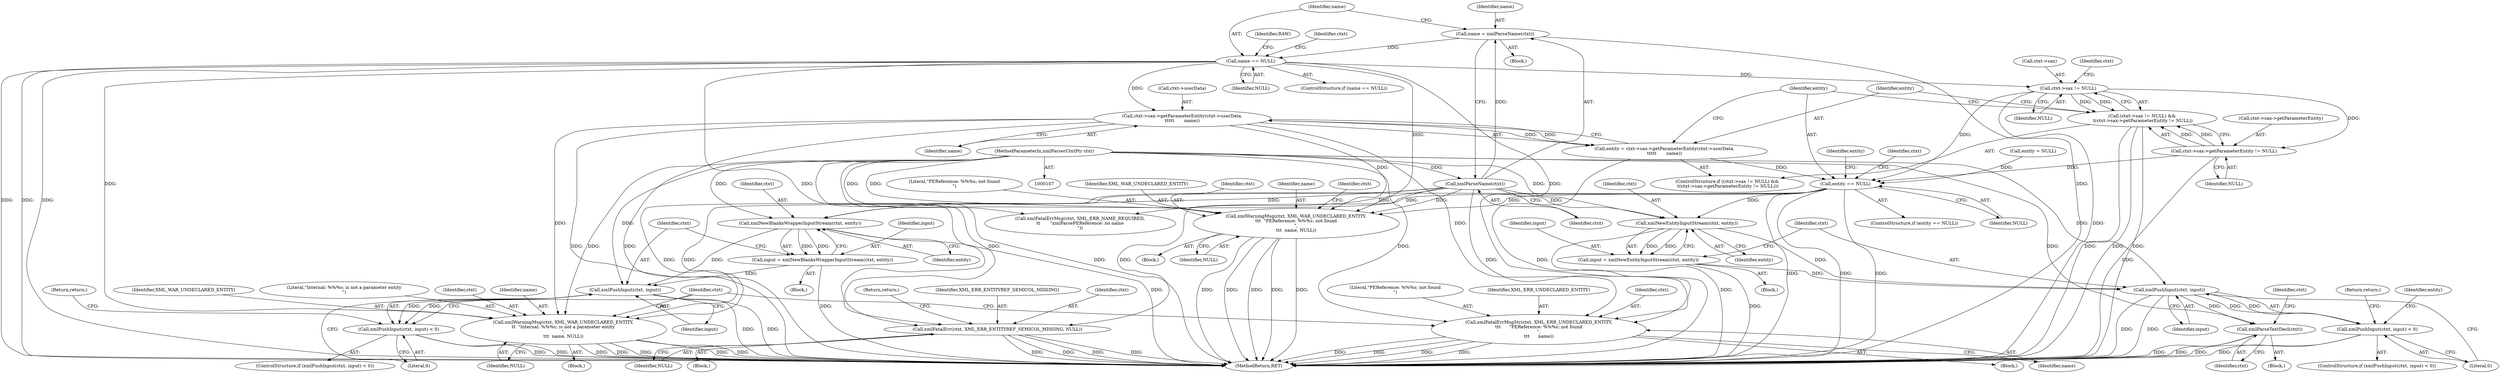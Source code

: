digraph "1_Chrome_d0947db40187f4708c58e64cbd6013faf9eddeed_29@pointer" {
"1000127" [label="(Call,name == NULL)"];
"1000122" [label="(Call,name = xmlParseName(ctxt))"];
"1000124" [label="(Call,xmlParseName(ctxt))"];
"1000108" [label="(MethodParameterIn,xmlParserCtxtPtr ctxt)"];
"1000141" [label="(Call,xmlFatalErr(ctxt, XML_ERR_ENTITYREF_SEMICOL_MISSING, NULL))"];
"1000153" [label="(Call,ctxt->sax != NULL)"];
"1000152" [label="(Call,(ctxt->sax != NULL) &&\n \t(ctxt->sax->getParameterEntity != NULL))"];
"1000158" [label="(Call,ctxt->sax->getParameterEntity != NULL)"];
"1000173" [label="(Call,entity == NULL)"];
"1000203" [label="(Call,xmlWarningMsg(ctxt, XML_WAR_UNDECLARED_ENTITY,\n\t\t\t  \"PEReference: %%%s; not found\n\",\n\t\t\t  name, NULL))"];
"1000229" [label="(Call,xmlWarningMsg(ctxt, XML_WAR_UNDECLARED_ENTITY,\n\t\t  \"Internal: %%%s; is not a parameter entity\n\",\n\t\t\t  name, NULL))"];
"1000247" [label="(Call,xmlNewBlanksWrapperInputStream(ctxt, entity))"];
"1000245" [label="(Call,input = xmlNewBlanksWrapperInputStream(ctxt, entity))"];
"1000252" [label="(Call,xmlPushInput(ctxt, input))"];
"1000251" [label="(Call,xmlPushInput(ctxt, input) < 0)"];
"1000261" [label="(Call,xmlNewEntityInputStream(ctxt, entity))"];
"1000259" [label="(Call,input = xmlNewEntityInputStream(ctxt, entity))"];
"1000266" [label="(Call,xmlPushInput(ctxt, input))"];
"1000265" [label="(Call,xmlPushInput(ctxt, input) < 0)"];
"1000290" [label="(Call,xmlParseTextDecl(ctxt))"];
"1000167" [label="(Call,ctxt->sax->getParameterEntity(ctxt->userData,\n\t\t\t\t\t       name))"];
"1000165" [label="(Call,entity = ctxt->sax->getParameterEntity(ctxt->userData,\n\t\t\t\t\t       name))"];
"1000196" [label="(Call,xmlFatalErrMsgStr(ctxt, XML_ERR_UNDECLARED_ENTITY,\n\t\t\t      \"PEReference: %%%s; not found\n\",\n\t\t\t      name))"];
"1000253" [label="(Identifier,ctxt)"];
"1000129" [label="(Identifier,NULL)"];
"1000211" [label="(Identifier,ctxt)"];
"1000246" [label="(Identifier,input)"];
"1000264" [label="(ControlStructure,if (xmlPushInput(ctxt, input) < 0))"];
"1000251" [label="(Call,xmlPushInput(ctxt, input) < 0)"];
"1000202" [label="(Block,)"];
"1000208" [label="(Identifier,NULL)"];
"1000132" [label="(Identifier,ctxt)"];
"1000167" [label="(Call,ctxt->sax->getParameterEntity(ctxt->userData,\n\t\t\t\t\t       name))"];
"1000263" [label="(Identifier,entity)"];
"1000289" [label="(Block,)"];
"1000270" [label="(Return,return;)"];
"1000126" [label="(ControlStructure,if (name == NULL))"];
"1000174" [label="(Identifier,entity)"];
"1000124" [label="(Call,xmlParseName(ctxt))"];
"1000128" [label="(Identifier,name)"];
"1000231" [label="(Identifier,XML_WAR_UNDECLARED_ENTITY)"];
"1000138" [label="(Identifier,RAW)"];
"1000112" [label="(Call,entity = NULL)"];
"1000250" [label="(ControlStructure,if (xmlPushInput(ctxt, input) < 0))"];
"1000195" [label="(Block,)"];
"1000290" [label="(Call,xmlParseTextDecl(ctxt))"];
"1000154" [label="(Call,ctxt->sax)"];
"1000151" [label="(ControlStructure,if ((ctxt->sax != NULL) &&\n \t(ctxt->sax->getParameterEntity != NULL)))"];
"1000142" [label="(Identifier,ctxt)"];
"1000291" [label="(Identifier,ctxt)"];
"1000269" [label="(Literal,0)"];
"1000172" [label="(ControlStructure,if (entity == NULL))"];
"1000125" [label="(Identifier,ctxt)"];
"1000173" [label="(Call,entity == NULL)"];
"1000206" [label="(Literal,\"PEReference: %%%s; not found\n\")"];
"1000166" [label="(Identifier,entity)"];
"1000123" [label="(Identifier,name)"];
"1000248" [label="(Identifier,ctxt)"];
"1000109" [label="(Block,)"];
"1000259" [label="(Call,input = xmlNewEntityInputStream(ctxt, entity))"];
"1000275" [label="(Identifier,entity)"];
"1000205" [label="(Identifier,XML_WAR_UNDECLARED_ENTITY)"];
"1000197" [label="(Identifier,ctxt)"];
"1000108" [label="(MethodParameterIn,xmlParserCtxtPtr ctxt)"];
"1000255" [label="(Literal,0)"];
"1000267" [label="(Identifier,ctxt)"];
"1000232" [label="(Literal,\"Internal: %%%s; is not a parameter entity\n\")"];
"1000158" [label="(Call,ctxt->sax->getParameterEntity != NULL)"];
"1000310" [label="(MethodReturn,RET)"];
"1000254" [label="(Identifier,input)"];
"1000165" [label="(Call,entity = ctxt->sax->getParameterEntity(ctxt->userData,\n\t\t\t\t\t       name))"];
"1000295" [label="(Identifier,ctxt)"];
"1000307" [label="(Identifier,ctxt)"];
"1000244" [label="(Block,)"];
"1000159" [label="(Call,ctxt->sax->getParameterEntity)"];
"1000266" [label="(Call,xmlPushInput(ctxt, input))"];
"1000171" [label="(Identifier,name)"];
"1000122" [label="(Call,name = xmlParseName(ctxt))"];
"1000247" [label="(Call,xmlNewBlanksWrapperInputStream(ctxt, entity))"];
"1000144" [label="(Identifier,NULL)"];
"1000260" [label="(Identifier,input)"];
"1000141" [label="(Call,xmlFatalErr(ctxt, XML_ERR_ENTITYREF_SEMICOL_MISSING, NULL))"];
"1000252" [label="(Call,xmlPushInput(ctxt, input))"];
"1000168" [label="(Call,ctxt->userData)"];
"1000152" [label="(Call,(ctxt->sax != NULL) &&\n \t(ctxt->sax->getParameterEntity != NULL))"];
"1000127" [label="(Call,name == NULL)"];
"1000164" [label="(Identifier,NULL)"];
"1000204" [label="(Identifier,ctxt)"];
"1000140" [label="(Block,)"];
"1000153" [label="(Call,ctxt->sax != NULL)"];
"1000145" [label="(Return,return;)"];
"1000199" [label="(Literal,\"PEReference: %%%s; not found\n\")"];
"1000175" [label="(Identifier,NULL)"];
"1000161" [label="(Identifier,ctxt)"];
"1000200" [label="(Identifier,name)"];
"1000207" [label="(Identifier,name)"];
"1000265" [label="(Call,xmlPushInput(ctxt, input) < 0)"];
"1000245" [label="(Call,input = xmlNewBlanksWrapperInputStream(ctxt, entity))"];
"1000268" [label="(Identifier,input)"];
"1000203" [label="(Call,xmlWarningMsg(ctxt, XML_WAR_UNDECLARED_ENTITY,\n\t\t\t  \"PEReference: %%%s; not found\n\",\n\t\t\t  name, NULL))"];
"1000258" [label="(Block,)"];
"1000230" [label="(Identifier,ctxt)"];
"1000262" [label="(Identifier,ctxt)"];
"1000143" [label="(Identifier,XML_ERR_ENTITYREF_SEMICOL_MISSING)"];
"1000157" [label="(Identifier,NULL)"];
"1000256" [label="(Return,return;)"];
"1000220" [label="(Identifier,entity)"];
"1000181" [label="(Identifier,ctxt)"];
"1000198" [label="(Identifier,XML_ERR_UNDECLARED_ENTITY)"];
"1000233" [label="(Identifier,name)"];
"1000228" [label="(Block,)"];
"1000196" [label="(Call,xmlFatalErrMsgStr(ctxt, XML_ERR_UNDECLARED_ENTITY,\n\t\t\t      \"PEReference: %%%s; not found\n\",\n\t\t\t      name))"];
"1000261" [label="(Call,xmlNewEntityInputStream(ctxt, entity))"];
"1000131" [label="(Call,xmlFatalErrMsg(ctxt, XML_ERR_NAME_REQUIRED,\n\t\t       \"xmlParsePEReference: no name\n\"))"];
"1000234" [label="(Identifier,NULL)"];
"1000249" [label="(Identifier,entity)"];
"1000229" [label="(Call,xmlWarningMsg(ctxt, XML_WAR_UNDECLARED_ENTITY,\n\t\t  \"Internal: %%%s; is not a parameter entity\n\",\n\t\t\t  name, NULL))"];
"1000127" -> "1000126"  [label="AST: "];
"1000127" -> "1000129"  [label="CFG: "];
"1000128" -> "1000127"  [label="AST: "];
"1000129" -> "1000127"  [label="AST: "];
"1000132" -> "1000127"  [label="CFG: "];
"1000138" -> "1000127"  [label="CFG: "];
"1000127" -> "1000310"  [label="DDG: "];
"1000127" -> "1000310"  [label="DDG: "];
"1000127" -> "1000310"  [label="DDG: "];
"1000122" -> "1000127"  [label="DDG: "];
"1000127" -> "1000141"  [label="DDG: "];
"1000127" -> "1000153"  [label="DDG: "];
"1000127" -> "1000167"  [label="DDG: "];
"1000127" -> "1000196"  [label="DDG: "];
"1000127" -> "1000203"  [label="DDG: "];
"1000127" -> "1000229"  [label="DDG: "];
"1000122" -> "1000109"  [label="AST: "];
"1000122" -> "1000124"  [label="CFG: "];
"1000123" -> "1000122"  [label="AST: "];
"1000124" -> "1000122"  [label="AST: "];
"1000128" -> "1000122"  [label="CFG: "];
"1000122" -> "1000310"  [label="DDG: "];
"1000124" -> "1000122"  [label="DDG: "];
"1000124" -> "1000125"  [label="CFG: "];
"1000125" -> "1000124"  [label="AST: "];
"1000108" -> "1000124"  [label="DDG: "];
"1000124" -> "1000131"  [label="DDG: "];
"1000124" -> "1000141"  [label="DDG: "];
"1000124" -> "1000196"  [label="DDG: "];
"1000124" -> "1000203"  [label="DDG: "];
"1000124" -> "1000229"  [label="DDG: "];
"1000124" -> "1000247"  [label="DDG: "];
"1000124" -> "1000261"  [label="DDG: "];
"1000108" -> "1000107"  [label="AST: "];
"1000108" -> "1000310"  [label="DDG: "];
"1000108" -> "1000131"  [label="DDG: "];
"1000108" -> "1000141"  [label="DDG: "];
"1000108" -> "1000196"  [label="DDG: "];
"1000108" -> "1000203"  [label="DDG: "];
"1000108" -> "1000229"  [label="DDG: "];
"1000108" -> "1000247"  [label="DDG: "];
"1000108" -> "1000252"  [label="DDG: "];
"1000108" -> "1000261"  [label="DDG: "];
"1000108" -> "1000266"  [label="DDG: "];
"1000108" -> "1000290"  [label="DDG: "];
"1000141" -> "1000140"  [label="AST: "];
"1000141" -> "1000144"  [label="CFG: "];
"1000142" -> "1000141"  [label="AST: "];
"1000143" -> "1000141"  [label="AST: "];
"1000144" -> "1000141"  [label="AST: "];
"1000145" -> "1000141"  [label="CFG: "];
"1000141" -> "1000310"  [label="DDG: "];
"1000141" -> "1000310"  [label="DDG: "];
"1000141" -> "1000310"  [label="DDG: "];
"1000141" -> "1000310"  [label="DDG: "];
"1000153" -> "1000152"  [label="AST: "];
"1000153" -> "1000157"  [label="CFG: "];
"1000154" -> "1000153"  [label="AST: "];
"1000157" -> "1000153"  [label="AST: "];
"1000161" -> "1000153"  [label="CFG: "];
"1000152" -> "1000153"  [label="CFG: "];
"1000153" -> "1000310"  [label="DDG: "];
"1000153" -> "1000152"  [label="DDG: "];
"1000153" -> "1000152"  [label="DDG: "];
"1000153" -> "1000158"  [label="DDG: "];
"1000153" -> "1000173"  [label="DDG: "];
"1000152" -> "1000151"  [label="AST: "];
"1000152" -> "1000158"  [label="CFG: "];
"1000158" -> "1000152"  [label="AST: "];
"1000166" -> "1000152"  [label="CFG: "];
"1000174" -> "1000152"  [label="CFG: "];
"1000152" -> "1000310"  [label="DDG: "];
"1000152" -> "1000310"  [label="DDG: "];
"1000152" -> "1000310"  [label="DDG: "];
"1000158" -> "1000152"  [label="DDG: "];
"1000158" -> "1000152"  [label="DDG: "];
"1000158" -> "1000164"  [label="CFG: "];
"1000159" -> "1000158"  [label="AST: "];
"1000164" -> "1000158"  [label="AST: "];
"1000158" -> "1000310"  [label="DDG: "];
"1000158" -> "1000173"  [label="DDG: "];
"1000173" -> "1000172"  [label="AST: "];
"1000173" -> "1000175"  [label="CFG: "];
"1000174" -> "1000173"  [label="AST: "];
"1000175" -> "1000173"  [label="AST: "];
"1000181" -> "1000173"  [label="CFG: "];
"1000220" -> "1000173"  [label="CFG: "];
"1000173" -> "1000310"  [label="DDG: "];
"1000173" -> "1000310"  [label="DDG: "];
"1000173" -> "1000310"  [label="DDG: "];
"1000165" -> "1000173"  [label="DDG: "];
"1000112" -> "1000173"  [label="DDG: "];
"1000173" -> "1000203"  [label="DDG: "];
"1000173" -> "1000229"  [label="DDG: "];
"1000173" -> "1000247"  [label="DDG: "];
"1000173" -> "1000261"  [label="DDG: "];
"1000203" -> "1000202"  [label="AST: "];
"1000203" -> "1000208"  [label="CFG: "];
"1000204" -> "1000203"  [label="AST: "];
"1000205" -> "1000203"  [label="AST: "];
"1000206" -> "1000203"  [label="AST: "];
"1000207" -> "1000203"  [label="AST: "];
"1000208" -> "1000203"  [label="AST: "];
"1000211" -> "1000203"  [label="CFG: "];
"1000203" -> "1000310"  [label="DDG: "];
"1000203" -> "1000310"  [label="DDG: "];
"1000203" -> "1000310"  [label="DDG: "];
"1000203" -> "1000310"  [label="DDG: "];
"1000203" -> "1000310"  [label="DDG: "];
"1000167" -> "1000203"  [label="DDG: "];
"1000229" -> "1000228"  [label="AST: "];
"1000229" -> "1000234"  [label="CFG: "];
"1000230" -> "1000229"  [label="AST: "];
"1000231" -> "1000229"  [label="AST: "];
"1000232" -> "1000229"  [label="AST: "];
"1000233" -> "1000229"  [label="AST: "];
"1000234" -> "1000229"  [label="AST: "];
"1000307" -> "1000229"  [label="CFG: "];
"1000229" -> "1000310"  [label="DDG: "];
"1000229" -> "1000310"  [label="DDG: "];
"1000229" -> "1000310"  [label="DDG: "];
"1000229" -> "1000310"  [label="DDG: "];
"1000229" -> "1000310"  [label="DDG: "];
"1000167" -> "1000229"  [label="DDG: "];
"1000247" -> "1000245"  [label="AST: "];
"1000247" -> "1000249"  [label="CFG: "];
"1000248" -> "1000247"  [label="AST: "];
"1000249" -> "1000247"  [label="AST: "];
"1000245" -> "1000247"  [label="CFG: "];
"1000247" -> "1000310"  [label="DDG: "];
"1000247" -> "1000245"  [label="DDG: "];
"1000247" -> "1000245"  [label="DDG: "];
"1000247" -> "1000252"  [label="DDG: "];
"1000245" -> "1000244"  [label="AST: "];
"1000246" -> "1000245"  [label="AST: "];
"1000253" -> "1000245"  [label="CFG: "];
"1000245" -> "1000310"  [label="DDG: "];
"1000245" -> "1000252"  [label="DDG: "];
"1000252" -> "1000251"  [label="AST: "];
"1000252" -> "1000254"  [label="CFG: "];
"1000253" -> "1000252"  [label="AST: "];
"1000254" -> "1000252"  [label="AST: "];
"1000255" -> "1000252"  [label="CFG: "];
"1000252" -> "1000310"  [label="DDG: "];
"1000252" -> "1000310"  [label="DDG: "];
"1000252" -> "1000251"  [label="DDG: "];
"1000252" -> "1000251"  [label="DDG: "];
"1000251" -> "1000250"  [label="AST: "];
"1000251" -> "1000255"  [label="CFG: "];
"1000255" -> "1000251"  [label="AST: "];
"1000256" -> "1000251"  [label="CFG: "];
"1000307" -> "1000251"  [label="CFG: "];
"1000251" -> "1000310"  [label="DDG: "];
"1000251" -> "1000310"  [label="DDG: "];
"1000261" -> "1000259"  [label="AST: "];
"1000261" -> "1000263"  [label="CFG: "];
"1000262" -> "1000261"  [label="AST: "];
"1000263" -> "1000261"  [label="AST: "];
"1000259" -> "1000261"  [label="CFG: "];
"1000261" -> "1000310"  [label="DDG: "];
"1000261" -> "1000259"  [label="DDG: "];
"1000261" -> "1000259"  [label="DDG: "];
"1000261" -> "1000266"  [label="DDG: "];
"1000259" -> "1000258"  [label="AST: "];
"1000260" -> "1000259"  [label="AST: "];
"1000267" -> "1000259"  [label="CFG: "];
"1000259" -> "1000310"  [label="DDG: "];
"1000259" -> "1000266"  [label="DDG: "];
"1000266" -> "1000265"  [label="AST: "];
"1000266" -> "1000268"  [label="CFG: "];
"1000267" -> "1000266"  [label="AST: "];
"1000268" -> "1000266"  [label="AST: "];
"1000269" -> "1000266"  [label="CFG: "];
"1000266" -> "1000310"  [label="DDG: "];
"1000266" -> "1000310"  [label="DDG: "];
"1000266" -> "1000265"  [label="DDG: "];
"1000266" -> "1000265"  [label="DDG: "];
"1000266" -> "1000290"  [label="DDG: "];
"1000265" -> "1000264"  [label="AST: "];
"1000265" -> "1000269"  [label="CFG: "];
"1000269" -> "1000265"  [label="AST: "];
"1000270" -> "1000265"  [label="CFG: "];
"1000275" -> "1000265"  [label="CFG: "];
"1000265" -> "1000310"  [label="DDG: "];
"1000265" -> "1000310"  [label="DDG: "];
"1000290" -> "1000289"  [label="AST: "];
"1000290" -> "1000291"  [label="CFG: "];
"1000291" -> "1000290"  [label="AST: "];
"1000295" -> "1000290"  [label="CFG: "];
"1000290" -> "1000310"  [label="DDG: "];
"1000290" -> "1000310"  [label="DDG: "];
"1000167" -> "1000165"  [label="AST: "];
"1000167" -> "1000171"  [label="CFG: "];
"1000168" -> "1000167"  [label="AST: "];
"1000171" -> "1000167"  [label="AST: "];
"1000165" -> "1000167"  [label="CFG: "];
"1000167" -> "1000310"  [label="DDG: "];
"1000167" -> "1000310"  [label="DDG: "];
"1000167" -> "1000165"  [label="DDG: "];
"1000167" -> "1000165"  [label="DDG: "];
"1000167" -> "1000196"  [label="DDG: "];
"1000165" -> "1000151"  [label="AST: "];
"1000166" -> "1000165"  [label="AST: "];
"1000174" -> "1000165"  [label="CFG: "];
"1000165" -> "1000310"  [label="DDG: "];
"1000196" -> "1000195"  [label="AST: "];
"1000196" -> "1000200"  [label="CFG: "];
"1000197" -> "1000196"  [label="AST: "];
"1000198" -> "1000196"  [label="AST: "];
"1000199" -> "1000196"  [label="AST: "];
"1000200" -> "1000196"  [label="AST: "];
"1000307" -> "1000196"  [label="CFG: "];
"1000196" -> "1000310"  [label="DDG: "];
"1000196" -> "1000310"  [label="DDG: "];
"1000196" -> "1000310"  [label="DDG: "];
"1000196" -> "1000310"  [label="DDG: "];
}
